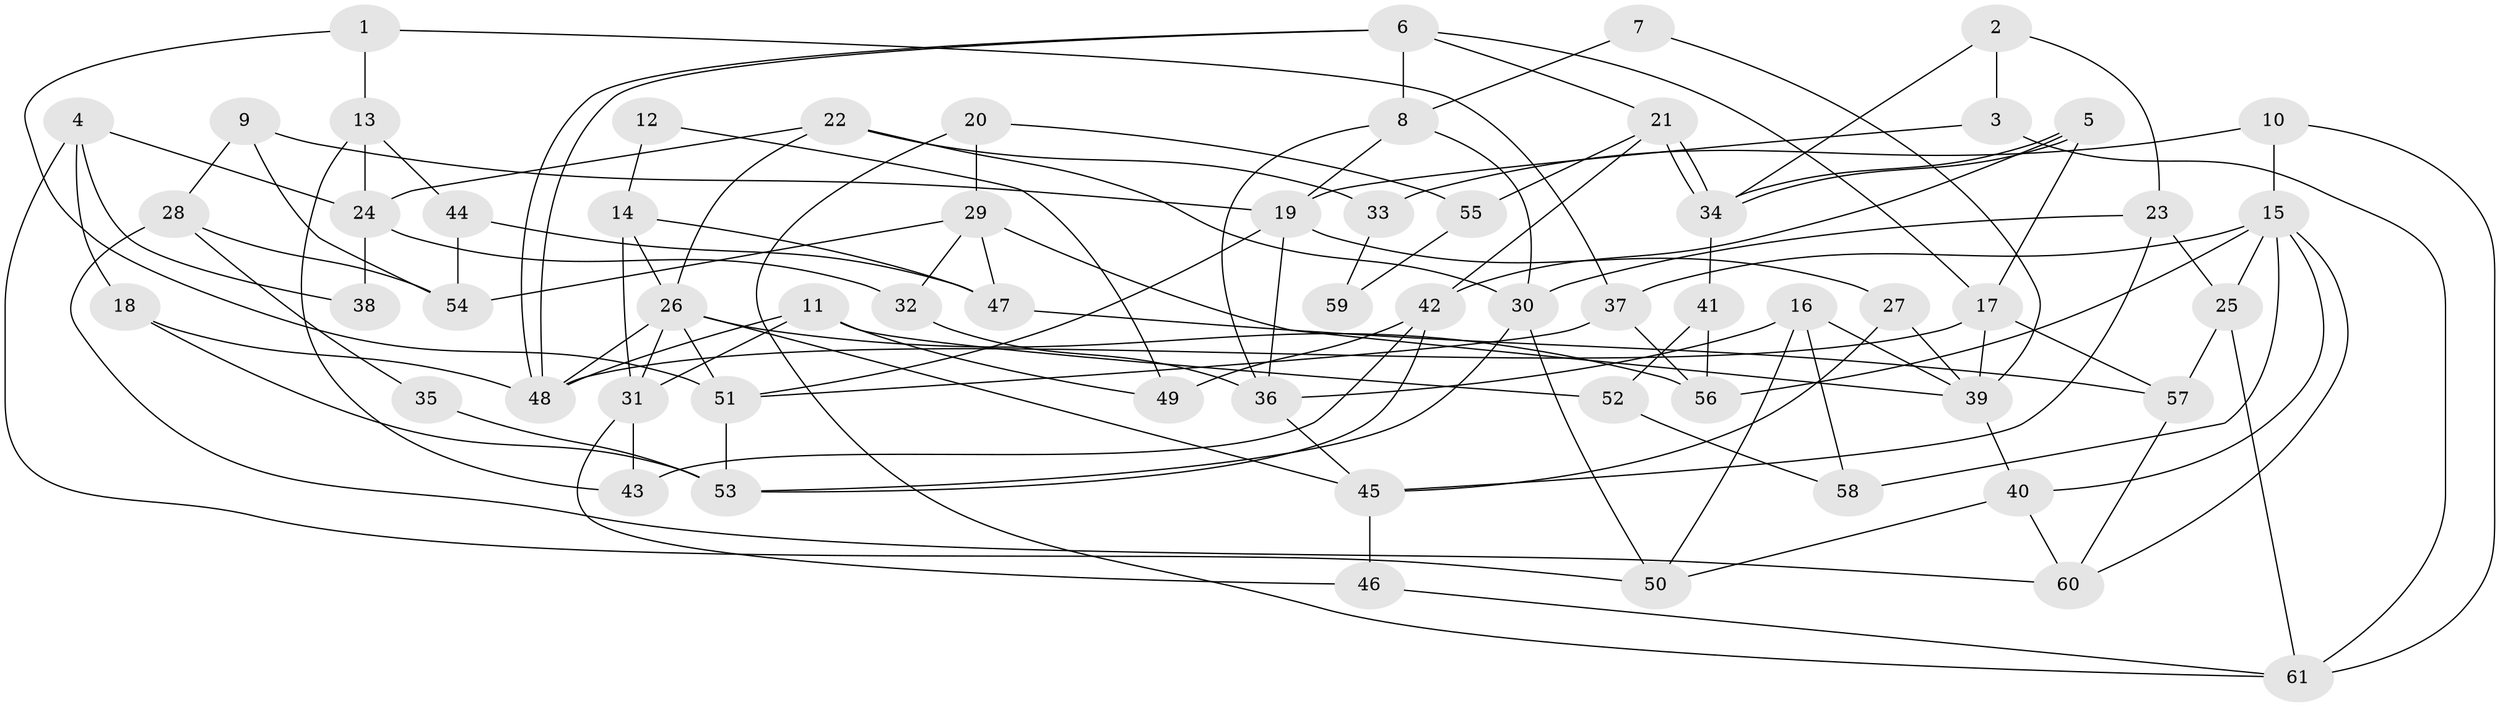 // coarse degree distribution, {5: 0.23076923076923078, 3: 0.2564102564102564, 6: 0.1794871794871795, 4: 0.07692307692307693, 2: 0.10256410256410256, 7: 0.07692307692307693, 8: 0.05128205128205128, 10: 0.02564102564102564}
// Generated by graph-tools (version 1.1) at 2025/41/03/06/25 10:41:55]
// undirected, 61 vertices, 122 edges
graph export_dot {
graph [start="1"]
  node [color=gray90,style=filled];
  1;
  2;
  3;
  4;
  5;
  6;
  7;
  8;
  9;
  10;
  11;
  12;
  13;
  14;
  15;
  16;
  17;
  18;
  19;
  20;
  21;
  22;
  23;
  24;
  25;
  26;
  27;
  28;
  29;
  30;
  31;
  32;
  33;
  34;
  35;
  36;
  37;
  38;
  39;
  40;
  41;
  42;
  43;
  44;
  45;
  46;
  47;
  48;
  49;
  50;
  51;
  52;
  53;
  54;
  55;
  56;
  57;
  58;
  59;
  60;
  61;
  1 -- 37;
  1 -- 51;
  1 -- 13;
  2 -- 34;
  2 -- 23;
  2 -- 3;
  3 -- 61;
  3 -- 19;
  4 -- 50;
  4 -- 24;
  4 -- 18;
  4 -- 38;
  5 -- 17;
  5 -- 34;
  5 -- 34;
  5 -- 42;
  6 -- 48;
  6 -- 48;
  6 -- 17;
  6 -- 8;
  6 -- 21;
  7 -- 39;
  7 -- 8;
  8 -- 19;
  8 -- 30;
  8 -- 36;
  9 -- 19;
  9 -- 28;
  9 -- 54;
  10 -- 15;
  10 -- 61;
  10 -- 33;
  11 -- 48;
  11 -- 31;
  11 -- 49;
  11 -- 52;
  12 -- 49;
  12 -- 14;
  13 -- 44;
  13 -- 24;
  13 -- 43;
  14 -- 26;
  14 -- 31;
  14 -- 47;
  15 -- 25;
  15 -- 40;
  15 -- 37;
  15 -- 56;
  15 -- 58;
  15 -- 60;
  16 -- 58;
  16 -- 36;
  16 -- 39;
  16 -- 50;
  17 -- 48;
  17 -- 39;
  17 -- 57;
  18 -- 53;
  18 -- 48;
  19 -- 51;
  19 -- 27;
  19 -- 36;
  20 -- 61;
  20 -- 29;
  20 -- 55;
  21 -- 34;
  21 -- 34;
  21 -- 42;
  21 -- 55;
  22 -- 30;
  22 -- 26;
  22 -- 24;
  22 -- 33;
  23 -- 30;
  23 -- 45;
  23 -- 25;
  24 -- 32;
  24 -- 38;
  25 -- 57;
  25 -- 61;
  26 -- 45;
  26 -- 48;
  26 -- 31;
  26 -- 51;
  26 -- 56;
  27 -- 39;
  27 -- 45;
  28 -- 60;
  28 -- 54;
  28 -- 35;
  29 -- 32;
  29 -- 47;
  29 -- 39;
  29 -- 54;
  30 -- 53;
  30 -- 50;
  31 -- 43;
  31 -- 46;
  32 -- 36;
  33 -- 59;
  34 -- 41;
  35 -- 53;
  36 -- 45;
  37 -- 56;
  37 -- 51;
  39 -- 40;
  40 -- 50;
  40 -- 60;
  41 -- 56;
  41 -- 52;
  42 -- 43;
  42 -- 49;
  42 -- 53;
  44 -- 54;
  44 -- 47;
  45 -- 46;
  46 -- 61;
  47 -- 57;
  51 -- 53;
  52 -- 58;
  55 -- 59;
  57 -- 60;
}
